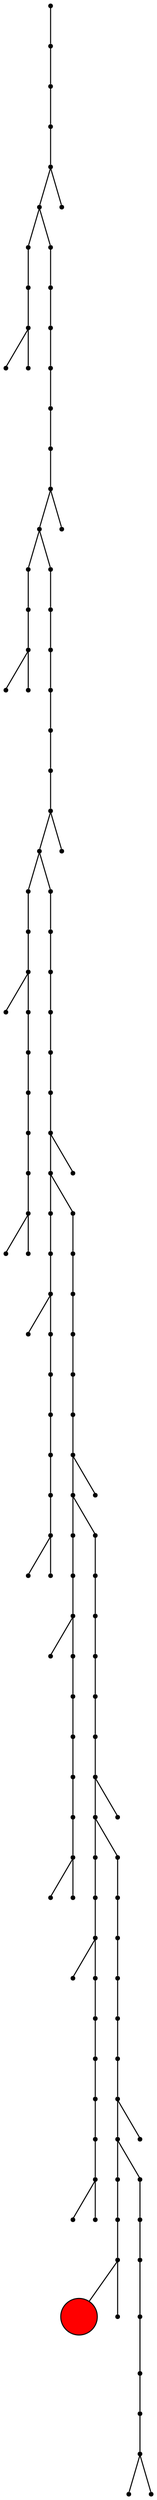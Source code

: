 graph{
node[shape=point]
0 -- 1
1 -- 2
2 -- 3
3 -- 4
4 -- 5
4 -- 6
5 -- 7
5 -- 8
8 -- 9
9 -- 10
10 -- 11
11 -- 12
12 -- 13
13 -- 14
14 -- 15
14 -- 16
7 -- 17
17 -- 18
18 -- 19
18 -- 20
15 -- 21
15 -- 22
22 -- 23
23 -- 24
24 -- 25
25 -- 26
26 -- 27
27 -- 28
28 -- 29
28 -- 30
29 -- 31
29 -- 32
32 -- 33
33 -- 34
34 -- 35
35 -- 36
36 -- 37
37 -- 38
38 -- 39
38 -- 40
39 -- 41
39 -- 42
42 -- 43
43 -- 44
44 -- 45
45 -- 46
46 -- 47
47 -- 48
48 -- 49
48 -- 50
49 -- 51
49 -- 52
52 -- 53
53 -- 54
54 -- 55
55 -- 56
56 -- 57
57 -- 58
58 -- 59
58 -- 60
59 -- 61
59 -- 62
62 -- 63
63 -- 64
64 -- 65
65 -- 66
66 -- 67
67 -- 68
68 -- 69
68 -- 70
61 -- 71
71 -- 72
72 -- 73
72 -- 74
21 -- 75
75 -- 76
76 -- 77
76 -- 78
69 -- 79
69 -- 80
51 -- 81
81 -- 82
82 -- 83
82 -- 84
41 -- 85
85 -- 86
86 -- 87
86 -- 88
31 -- 89
89 -- 90
90 -- 91
90 -- 92
80 -- 93
93 -- 94
94 -- 95
95 -- 96
96 -- 97
97 -- 98
98 -- 99
98 -- 100
92 -- 101
101 -- 102
102 -- 103
103 -- 104
104 -- 105
105 -- 106
105 -- 107
88 -- 108
108 -- 109
109 -- 110
110 -- 111
111 -- 112
112 -- 113
112 -- 114
74 -- 115
115 -- 116
116 -- 117
117 -- 118
118 -- 119
119 -- 120
119 -- 121
79 -- 122
122 -- 123
123 -- 124
123 -- 125
84 -- 126
126 -- 127
127 -- 128
128 -- 129
129 -- 130
130 -- 131
130 -- 132
124[fillcolor=red; width=0.5]
}
